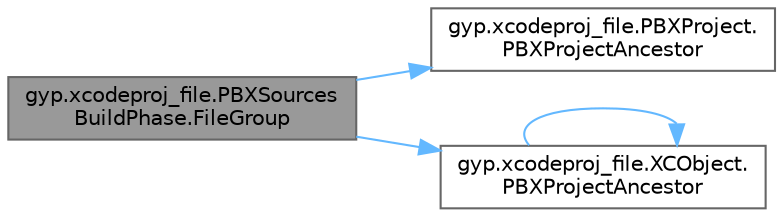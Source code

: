 digraph "gyp.xcodeproj_file.PBXSourcesBuildPhase.FileGroup"
{
 // LATEX_PDF_SIZE
  bgcolor="transparent";
  edge [fontname=Helvetica,fontsize=10,labelfontname=Helvetica,labelfontsize=10];
  node [fontname=Helvetica,fontsize=10,shape=box,height=0.2,width=0.4];
  rankdir="LR";
  Node1 [id="Node000001",label="gyp.xcodeproj_file.PBXSources\lBuildPhase.FileGroup",height=0.2,width=0.4,color="gray40", fillcolor="grey60", style="filled", fontcolor="black",tooltip=" "];
  Node1 -> Node2 [id="edge7_Node000001_Node000002",color="steelblue1",style="solid",tooltip=" "];
  Node2 [id="Node000002",label="gyp.xcodeproj_file.PBXProject.\lPBXProjectAncestor",height=0.2,width=0.4,color="grey40", fillcolor="white", style="filled",URL="$classgyp_1_1xcodeproj__file_1_1_p_b_x_project.html#ac2e21b5168cd24f27a8c77e8ddb9d4e2",tooltip=" "];
  Node1 -> Node3 [id="edge8_Node000001_Node000003",color="steelblue1",style="solid",tooltip=" "];
  Node3 [id="Node000003",label="gyp.xcodeproj_file.XCObject.\lPBXProjectAncestor",height=0.2,width=0.4,color="grey40", fillcolor="white", style="filled",URL="$classgyp_1_1xcodeproj__file_1_1_x_c_object.html#aa9a5dad7b08eab0be2d38c1bce01a09b",tooltip=" "];
  Node3 -> Node3 [id="edge9_Node000003_Node000003",color="steelblue1",style="solid",tooltip=" "];
}
